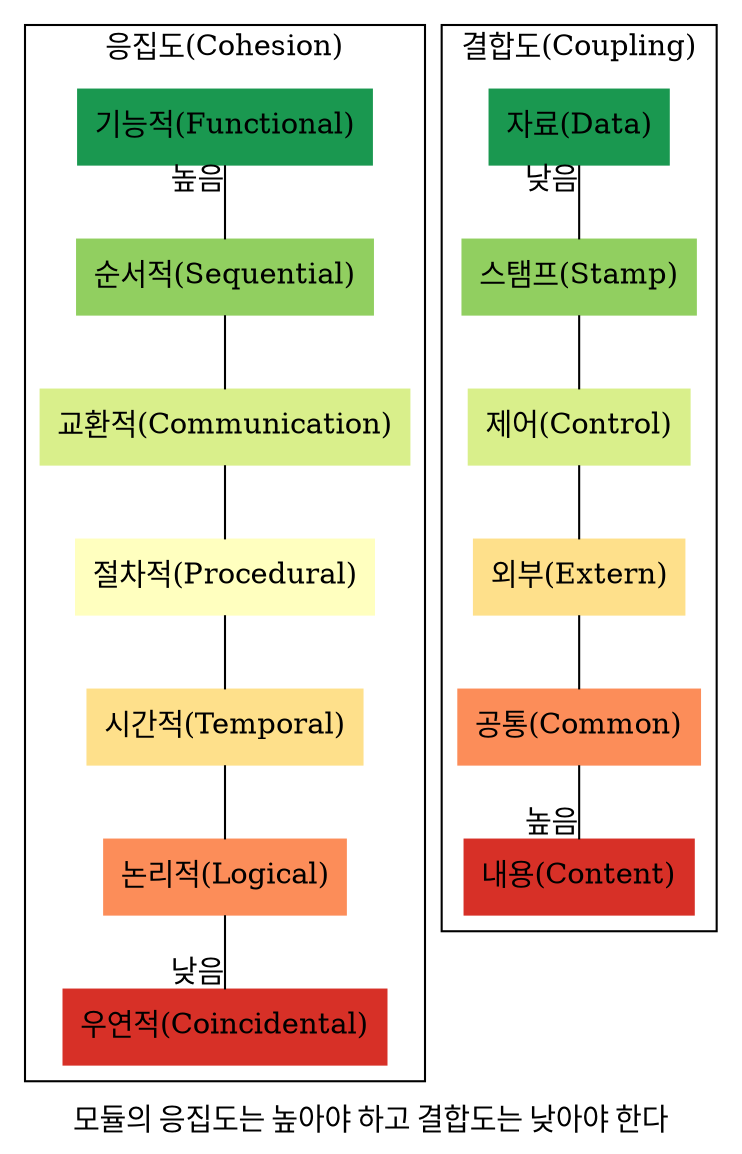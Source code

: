graph {
    label="모듈의 응집도는 높아야 하고 결합도는 낮아야 한다"
    node [shape=box]
    subgraph cluster_cohesion {
        node [colorscheme=rdylgn7, style=filled]
        label="응집도(Cohesion)"
        coincidental [label="우연적(Coincidental)", color=1]
        logical [label="논리적(Logical)", color=2]
        temporal [label="시간적(Temporal)", color=3]
        procedural [label="절차적(Procedural)", color=4]
        communication [label="교환적(Communication)", color=5]
        sequential [label="순서적(Sequential)", color=6]
        functional [label="기능적(Functional)", color=7]

        functional -- sequential [taillabel="높음"]
        sequential -- communication -- procedural -- temporal -- logical
        logical -- coincidental [headlabel="낮음"]
    }
    subgraph cluster_coupling {
        node [colorscheme=rdylgn6, style=filled]
        label="결합도(Coupling)"
        content [label="내용(Content)", color=1]
        common [label="공통(Common)", color=2]
        extern [label="외부(Extern)", color=3]
        control [label="제어(Control)", color=4]
        stamp [label="스탬프(Stamp)", color=5]
        data [label="자료(Data)", color=6]

        data -- stamp [taillabel="낮음"]
        stamp -- control -- extern -- common
        common -- content [headlabel="높음"]
    }
}
